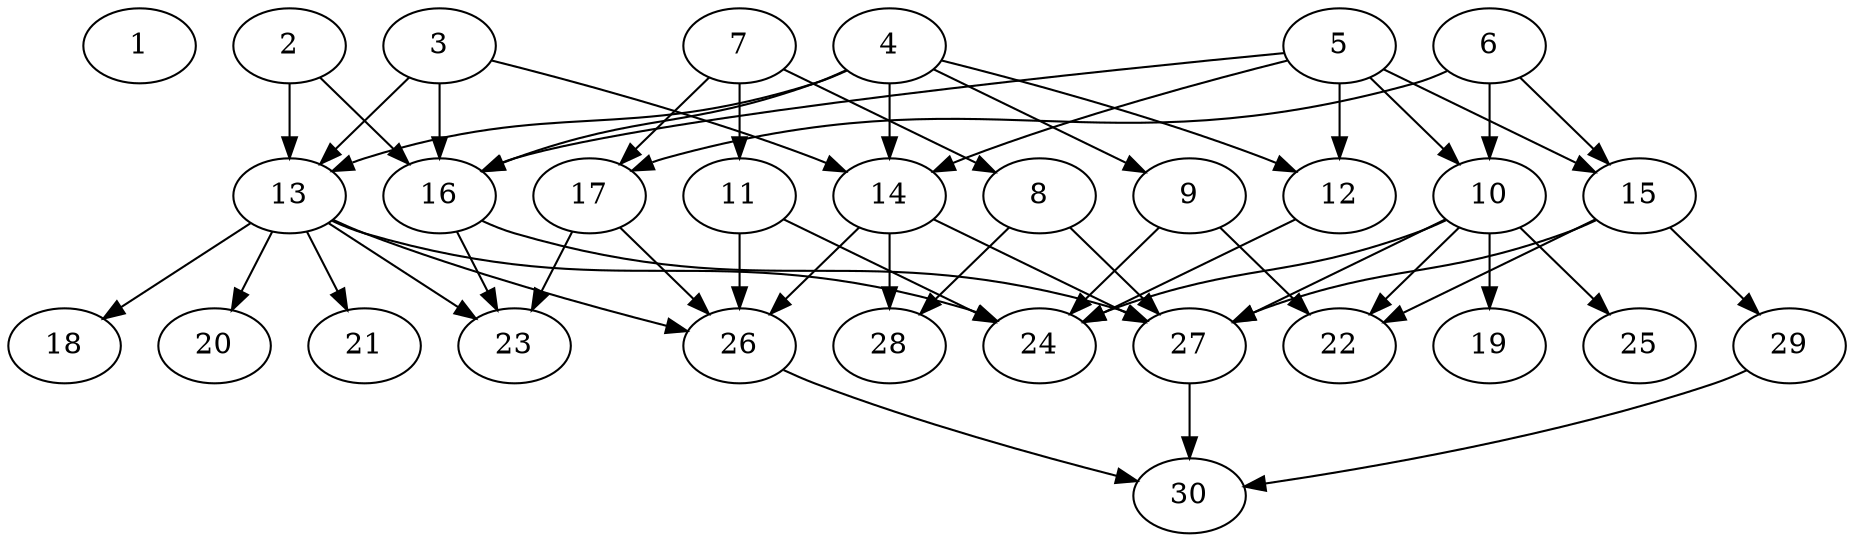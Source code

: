 // DAG automatically generated by daggen at Thu Oct  3 14:04:19 2019
// ./daggen --dot -n 30 --ccr 0.4 --fat 0.7 --regular 0.7 --density 0.5 --mindata 5242880 --maxdata 52428800 
digraph G {
  1 [size="34844160", alpha="0.17", expect_size="13937664"] 
  2 [size="85969920", alpha="0.16", expect_size="34387968"] 
  2 -> 13 [size ="34387968"]
  2 -> 16 [size ="34387968"]
  3 [size="64471040", alpha="0.06", expect_size="25788416"] 
  3 -> 13 [size ="25788416"]
  3 -> 14 [size ="25788416"]
  3 -> 16 [size ="25788416"]
  4 [size="64857600", alpha="0.12", expect_size="25943040"] 
  4 -> 9 [size ="25943040"]
  4 -> 12 [size ="25943040"]
  4 -> 13 [size ="25943040"]
  4 -> 14 [size ="25943040"]
  4 -> 16 [size ="25943040"]
  5 [size="24826880", alpha="0.06", expect_size="9930752"] 
  5 -> 10 [size ="9930752"]
  5 -> 12 [size ="9930752"]
  5 -> 14 [size ="9930752"]
  5 -> 15 [size ="9930752"]
  5 -> 16 [size ="9930752"]
  6 [size="34536960", alpha="0.15", expect_size="13814784"] 
  6 -> 10 [size ="13814784"]
  6 -> 15 [size ="13814784"]
  6 -> 17 [size ="13814784"]
  7 [size="49712640", alpha="0.04", expect_size="19885056"] 
  7 -> 8 [size ="19885056"]
  7 -> 11 [size ="19885056"]
  7 -> 17 [size ="19885056"]
  8 [size="86625280", alpha="0.16", expect_size="34650112"] 
  8 -> 27 [size ="34650112"]
  8 -> 28 [size ="34650112"]
  9 [size="88596480", alpha="0.01", expect_size="35438592"] 
  9 -> 22 [size ="35438592"]
  9 -> 24 [size ="35438592"]
  10 [size="92280320", alpha="0.19", expect_size="36912128"] 
  10 -> 19 [size ="36912128"]
  10 -> 22 [size ="36912128"]
  10 -> 24 [size ="36912128"]
  10 -> 25 [size ="36912128"]
  10 -> 27 [size ="36912128"]
  11 [size="125258240", alpha="0.06", expect_size="50103296"] 
  11 -> 24 [size ="50103296"]
  11 -> 26 [size ="50103296"]
  12 [size="105280000", alpha="0.17", expect_size="42112000"] 
  12 -> 24 [size ="42112000"]
  13 [size="78837760", alpha="0.08", expect_size="31535104"] 
  13 -> 18 [size ="31535104"]
  13 -> 20 [size ="31535104"]
  13 -> 21 [size ="31535104"]
  13 -> 23 [size ="31535104"]
  13 -> 24 [size ="31535104"]
  13 -> 26 [size ="31535104"]
  14 [size="111411200", alpha="0.02", expect_size="44564480"] 
  14 -> 26 [size ="44564480"]
  14 -> 27 [size ="44564480"]
  14 -> 28 [size ="44564480"]
  15 [size="64609280", alpha="0.18", expect_size="25843712"] 
  15 -> 22 [size ="25843712"]
  15 -> 27 [size ="25843712"]
  15 -> 29 [size ="25843712"]
  16 [size="99709440", alpha="0.12", expect_size="39883776"] 
  16 -> 23 [size ="39883776"]
  16 -> 27 [size ="39883776"]
  17 [size="72983040", alpha="0.00", expect_size="29193216"] 
  17 -> 23 [size ="29193216"]
  17 -> 26 [size ="29193216"]
  18 [size="93744640", alpha="0.02", expect_size="37497856"] 
  19 [size="71142400", alpha="0.09", expect_size="28456960"] 
  20 [size="78161920", alpha="0.07", expect_size="31264768"] 
  21 [size="72133120", alpha="0.09", expect_size="28853248"] 
  22 [size="104962560", alpha="0.04", expect_size="41985024"] 
  23 [size="87587840", alpha="0.07", expect_size="35035136"] 
  24 [size="16312320", alpha="0.20", expect_size="6524928"] 
  25 [size="26176000", alpha="0.14", expect_size="10470400"] 
  26 [size="14778880", alpha="0.11", expect_size="5911552"] 
  26 -> 30 [size ="5911552"]
  27 [size="87792640", alpha="0.15", expect_size="35117056"] 
  27 -> 30 [size ="35117056"]
  28 [size="88209920", alpha="0.12", expect_size="35283968"] 
  29 [size="98355200", alpha="0.01", expect_size="39342080"] 
  29 -> 30 [size ="39342080"]
  30 [size="30584320", alpha="0.04", expect_size="12233728"] 
}

